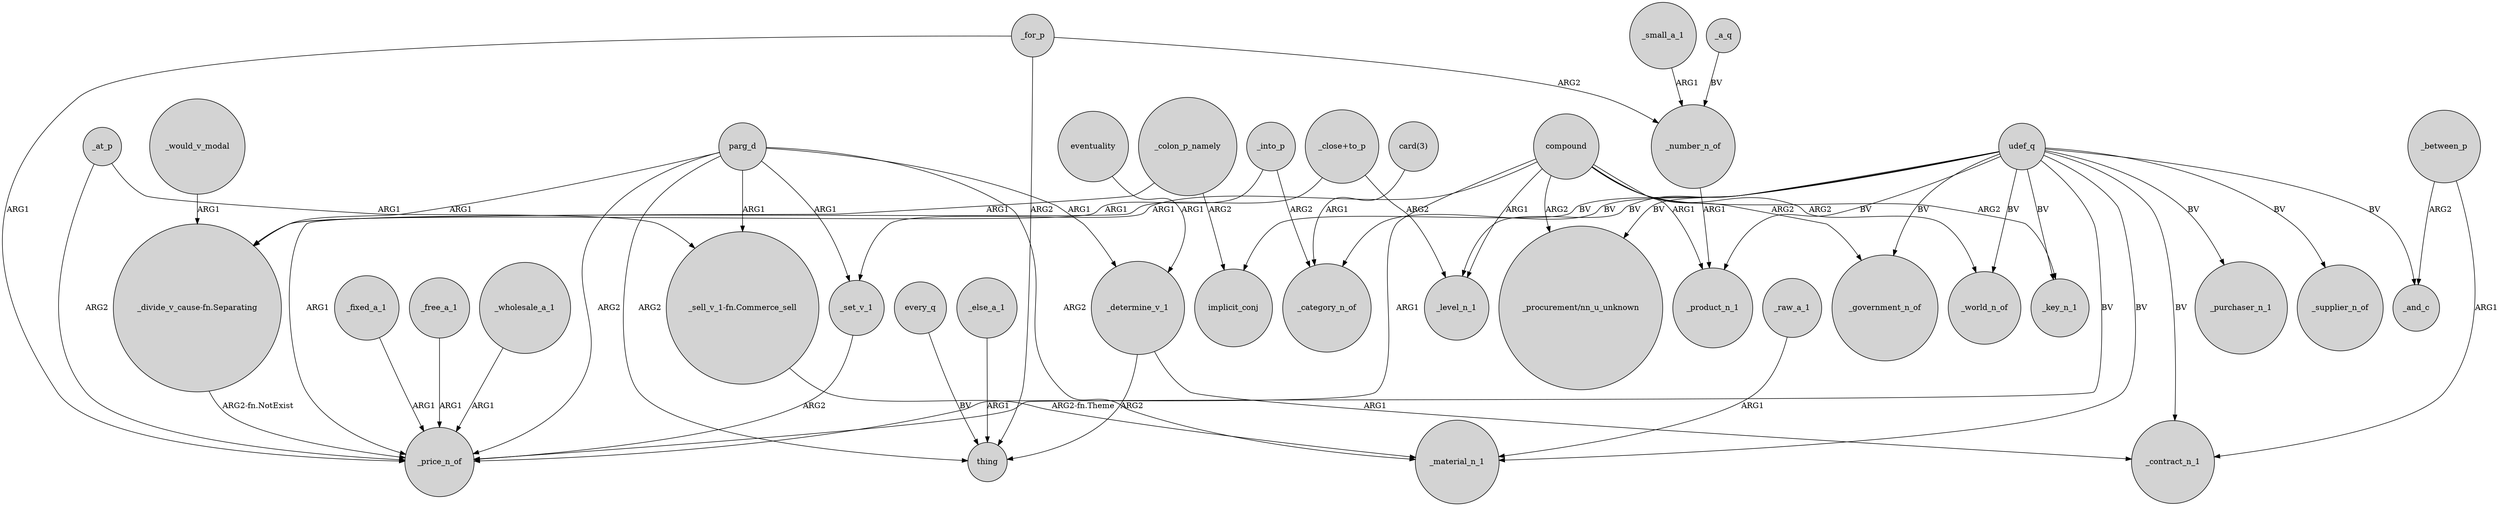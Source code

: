 digraph {
	node [shape=circle style=filled]
	"_close+to_p" -> _price_n_of [label=ARG1]
	compound -> _product_n_1 [label=ARG1]
	eventuality -> _determine_v_1 [label=ARG1]
	compound -> _key_n_1 [label=ARG2]
	udef_q -> _price_n_of [label=BV]
	parg_d -> "_divide_v_cause-fn.Separating" [label=ARG1]
	_for_p -> _number_n_of [label=ARG2]
	_a_q -> _number_n_of [label=BV]
	_number_n_of -> _product_n_1 [label=ARG1]
	_fixed_a_1 -> _price_n_of [label=ARG1]
	udef_q -> _category_n_of [label=BV]
	compound -> _government_n_of [label=ARG2]
	udef_q -> _government_n_of [label=BV]
	compound -> _set_v_1 [label=ARG1]
	compound -> _world_n_of [label=ARG2]
	udef_q -> "_procurement/nn_u_unknown" [label=BV]
	udef_q -> _key_n_1 [label=BV]
	every_q -> thing [label=BV]
	parg_d -> thing [label=ARG2]
	_small_a_1 -> _number_n_of [label=ARG1]
	udef_q -> _purchaser_n_1 [label=BV]
	_free_a_1 -> _price_n_of [label=ARG1]
	"_sell_v_1-fn.Commerce_sell" -> _material_n_1 [label="ARG2-fn.Theme"]
	parg_d -> "_sell_v_1-fn.Commerce_sell" [label=ARG1]
	_determine_v_1 -> _contract_n_1 [label=ARG1]
	udef_q -> _world_n_of [label=BV]
	parg_d -> _determine_v_1 [label=ARG1]
	_for_p -> _price_n_of [label=ARG1]
	udef_q -> implicit_conj [label=BV]
	_for_p -> thing [label=ARG2]
	_colon_p_namely -> "_divide_v_cause-fn.Separating" [label=ARG1]
	_wholesale_a_1 -> _price_n_of [label=ARG1]
	"_close+to_p" -> _level_n_1 [label=ARG2]
	udef_q -> _level_n_1 [label=BV]
	_determine_v_1 -> thing [label=ARG2]
	_into_p -> _category_n_of [label=ARG2]
	_between_p -> _contract_n_1 [label=ARG1]
	_between_p -> _and_c [label=ARG2]
	parg_d -> _material_n_1 [label=ARG2]
	_would_v_modal -> "_divide_v_cause-fn.Separating" [label=ARG1]
	"card(3)" -> _category_n_of [label=ARG1]
	parg_d -> _set_v_1 [label=ARG1]
	"_divide_v_cause-fn.Separating" -> _price_n_of [label="ARG2-fn.NotExist"]
	udef_q -> _product_n_1 [label=BV]
	_else_a_1 -> thing [label=ARG1]
	_into_p -> "_divide_v_cause-fn.Separating" [label=ARG1]
	parg_d -> _price_n_of [label=ARG2]
	_colon_p_namely -> implicit_conj [label=ARG2]
	compound -> _price_n_of [label=ARG1]
	_at_p -> _price_n_of [label=ARG2]
	compound -> _level_n_1 [label=ARG1]
	udef_q -> _and_c [label=BV]
	_raw_a_1 -> _material_n_1 [label=ARG1]
	compound -> "_procurement/nn_u_unknown" [label=ARG2]
	udef_q -> _contract_n_1 [label=BV]
	udef_q -> _supplier_n_of [label=BV]
	udef_q -> _material_n_1 [label=BV]
	_at_p -> "_sell_v_1-fn.Commerce_sell" [label=ARG1]
	_set_v_1 -> _price_n_of [label=ARG2]
}
